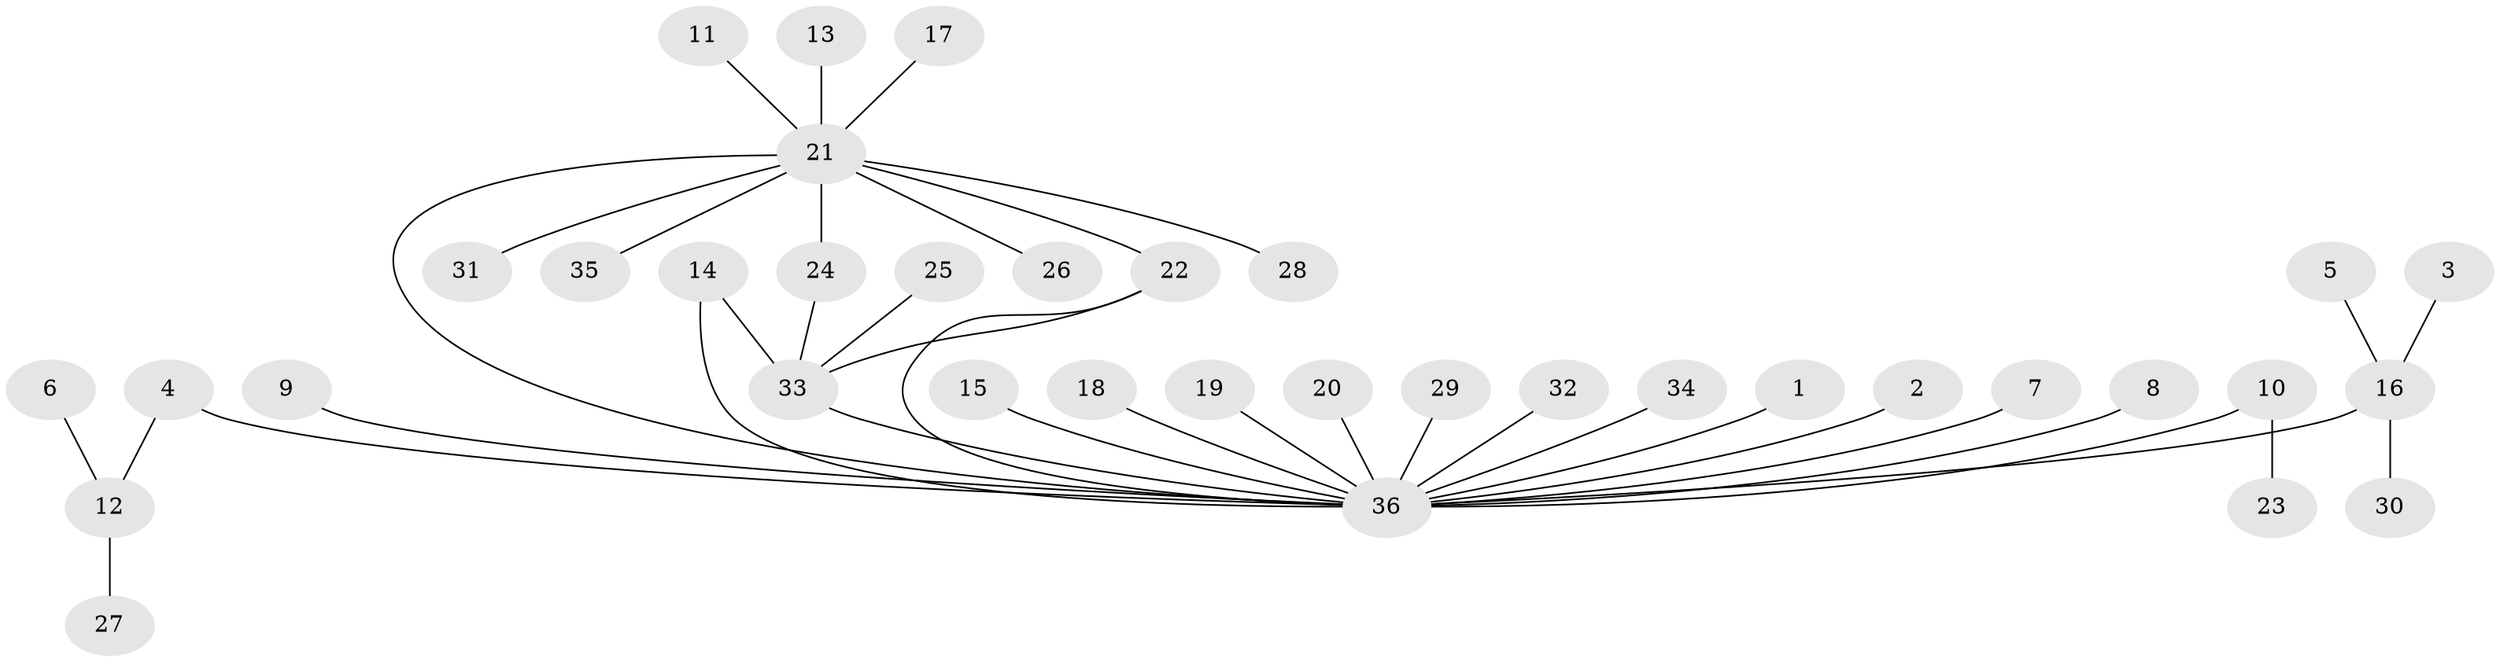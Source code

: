 // original degree distribution, {5: 0.041666666666666664, 24: 0.013888888888888888, 7: 0.013888888888888888, 4: 0.041666666666666664, 13: 0.013888888888888888, 1: 0.625, 3: 0.05555555555555555, 2: 0.18055555555555555, 6: 0.013888888888888888}
// Generated by graph-tools (version 1.1) at 2025/36/03/04/25 23:36:58]
// undirected, 36 vertices, 39 edges
graph export_dot {
  node [color=gray90,style=filled];
  1;
  2;
  3;
  4;
  5;
  6;
  7;
  8;
  9;
  10;
  11;
  12;
  13;
  14;
  15;
  16;
  17;
  18;
  19;
  20;
  21;
  22;
  23;
  24;
  25;
  26;
  27;
  28;
  29;
  30;
  31;
  32;
  33;
  34;
  35;
  36;
  1 -- 36 [weight=1.0];
  2 -- 36 [weight=1.0];
  3 -- 16 [weight=1.0];
  4 -- 12 [weight=1.0];
  4 -- 36 [weight=1.0];
  5 -- 16 [weight=1.0];
  6 -- 12 [weight=1.0];
  7 -- 36 [weight=1.0];
  8 -- 36 [weight=3.0];
  9 -- 36 [weight=1.0];
  10 -- 23 [weight=1.0];
  10 -- 36 [weight=1.0];
  11 -- 21 [weight=1.0];
  12 -- 27 [weight=1.0];
  13 -- 21 [weight=1.0];
  14 -- 33 [weight=1.0];
  14 -- 36 [weight=2.0];
  15 -- 36 [weight=1.0];
  16 -- 30 [weight=1.0];
  16 -- 36 [weight=1.0];
  17 -- 21 [weight=1.0];
  18 -- 36 [weight=1.0];
  19 -- 36 [weight=1.0];
  20 -- 36 [weight=1.0];
  21 -- 22 [weight=1.0];
  21 -- 24 [weight=1.0];
  21 -- 26 [weight=1.0];
  21 -- 28 [weight=1.0];
  21 -- 31 [weight=1.0];
  21 -- 35 [weight=1.0];
  21 -- 36 [weight=1.0];
  22 -- 33 [weight=1.0];
  22 -- 36 [weight=1.0];
  24 -- 33 [weight=1.0];
  25 -- 33 [weight=1.0];
  29 -- 36 [weight=1.0];
  32 -- 36 [weight=1.0];
  33 -- 36 [weight=1.0];
  34 -- 36 [weight=1.0];
}
